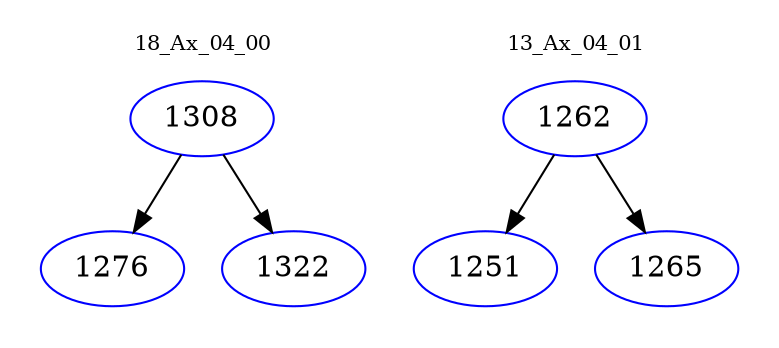 digraph{
subgraph cluster_0 {
color = white
label = "18_Ax_04_00";
fontsize=10;
T0_1308 [label="1308", color="blue"]
T0_1308 -> T0_1276 [color="black"]
T0_1276 [label="1276", color="blue"]
T0_1308 -> T0_1322 [color="black"]
T0_1322 [label="1322", color="blue"]
}
subgraph cluster_1 {
color = white
label = "13_Ax_04_01";
fontsize=10;
T1_1262 [label="1262", color="blue"]
T1_1262 -> T1_1251 [color="black"]
T1_1251 [label="1251", color="blue"]
T1_1262 -> T1_1265 [color="black"]
T1_1265 [label="1265", color="blue"]
}
}
